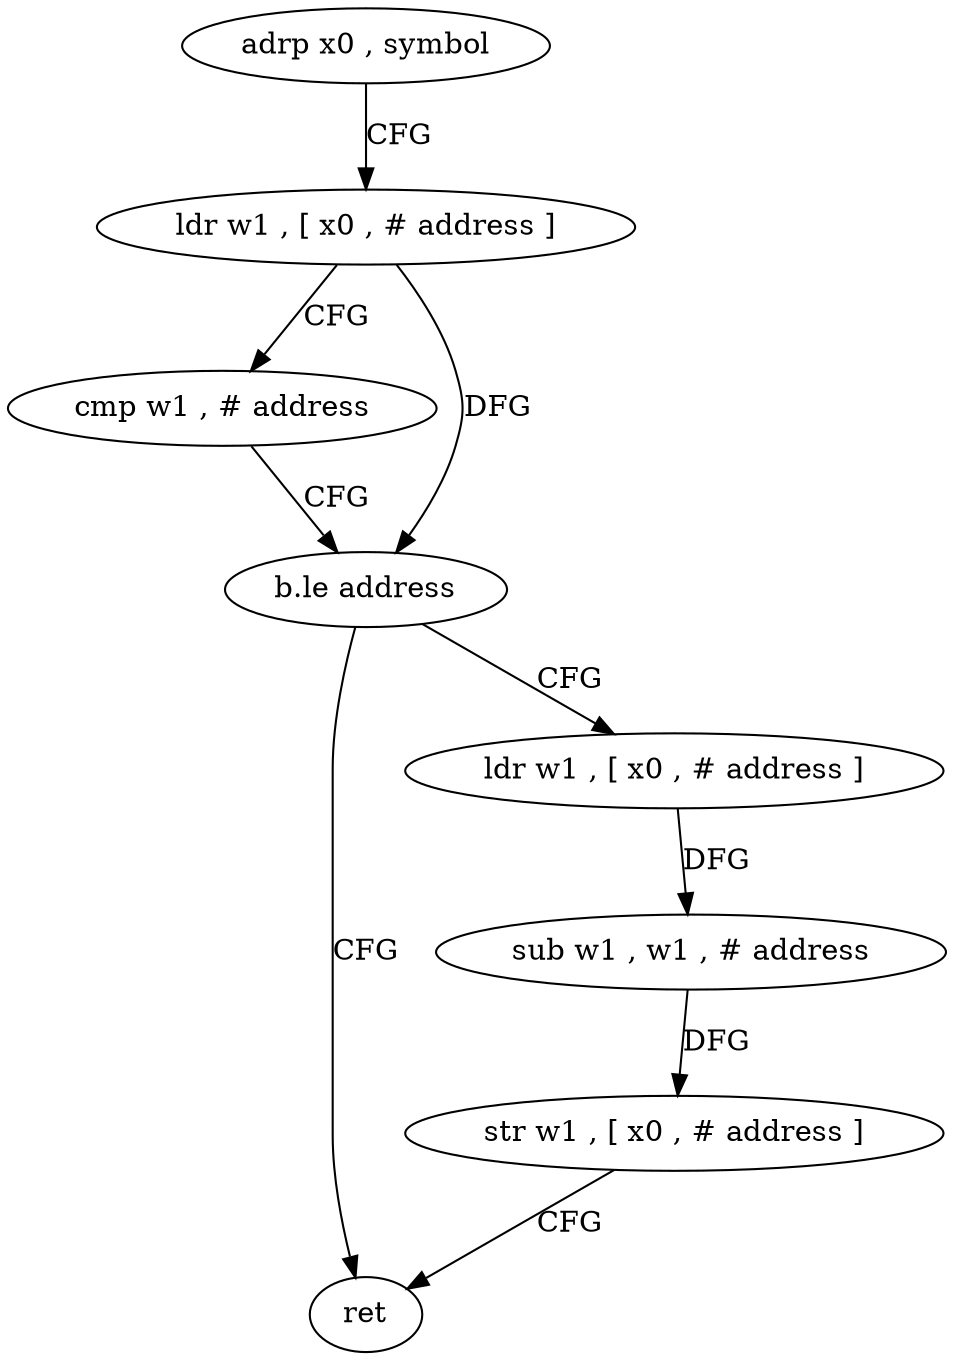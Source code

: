 digraph "func" {
"4206680" [label = "adrp x0 , symbol" ]
"4206684" [label = "ldr w1 , [ x0 , # address ]" ]
"4206688" [label = "cmp w1 , # address" ]
"4206692" [label = "b.le address" ]
"4206708" [label = "ret" ]
"4206696" [label = "ldr w1 , [ x0 , # address ]" ]
"4206700" [label = "sub w1 , w1 , # address" ]
"4206704" [label = "str w1 , [ x0 , # address ]" ]
"4206680" -> "4206684" [ label = "CFG" ]
"4206684" -> "4206688" [ label = "CFG" ]
"4206684" -> "4206692" [ label = "DFG" ]
"4206688" -> "4206692" [ label = "CFG" ]
"4206692" -> "4206708" [ label = "CFG" ]
"4206692" -> "4206696" [ label = "CFG" ]
"4206696" -> "4206700" [ label = "DFG" ]
"4206700" -> "4206704" [ label = "DFG" ]
"4206704" -> "4206708" [ label = "CFG" ]
}
